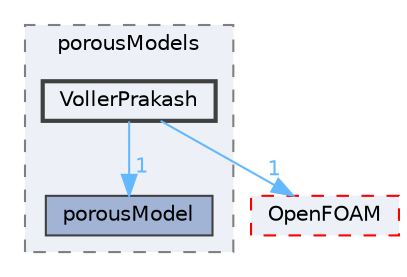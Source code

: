 digraph "src/phaseSystemModels/multiphaseInter/phasesSystem/interfaceModels/porousModels/VollerPrakash"
{
 // LATEX_PDF_SIZE
  bgcolor="transparent";
  edge [fontname=Helvetica,fontsize=10,labelfontname=Helvetica,labelfontsize=10];
  node [fontname=Helvetica,fontsize=10,shape=box,height=0.2,width=0.4];
  compound=true
  subgraph clusterdir_c8275baa1376d5a1118ec7564d6f9a4b {
    graph [ bgcolor="#edf0f7", pencolor="grey50", label="porousModels", fontname=Helvetica,fontsize=10 style="filled,dashed", URL="dir_c8275baa1376d5a1118ec7564d6f9a4b.html",tooltip=""]
  dir_2f35578d98ff17a02af12fd15fd6ccf1 [label="porousModel", fillcolor="#a2b4d6", color="grey25", style="filled", URL="dir_2f35578d98ff17a02af12fd15fd6ccf1.html",tooltip=""];
  dir_c1c7897ce3a604e0ac17dae2b7f3164c [label="VollerPrakash", fillcolor="#edf0f7", color="grey25", style="filled,bold", URL="dir_c1c7897ce3a604e0ac17dae2b7f3164c.html",tooltip=""];
  }
  dir_c5473ff19b20e6ec4dfe5c310b3778a8 [label="OpenFOAM", fillcolor="#edf0f7", color="red", style="filled,dashed", URL="dir_c5473ff19b20e6ec4dfe5c310b3778a8.html",tooltip=""];
  dir_c1c7897ce3a604e0ac17dae2b7f3164c->dir_2f35578d98ff17a02af12fd15fd6ccf1 [headlabel="1", labeldistance=1.5 headhref="dir_004298_003009.html" href="dir_004298_003009.html" color="steelblue1" fontcolor="steelblue1"];
  dir_c1c7897ce3a604e0ac17dae2b7f3164c->dir_c5473ff19b20e6ec4dfe5c310b3778a8 [headlabel="1", labeldistance=1.5 headhref="dir_004298_002695.html" href="dir_004298_002695.html" color="steelblue1" fontcolor="steelblue1"];
}
